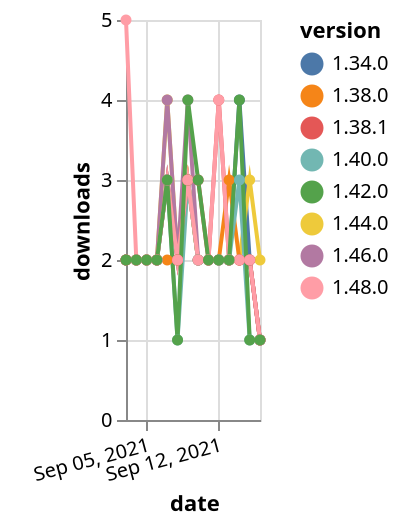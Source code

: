 {"$schema": "https://vega.github.io/schema/vega-lite/v5.json", "description": "A simple bar chart with embedded data.", "data": {"values": [{"date": "2021-09-03", "total": 2621, "delta": 2, "version": "1.34.0"}, {"date": "2021-09-04", "total": 2623, "delta": 2, "version": "1.34.0"}, {"date": "2021-09-05", "total": 2625, "delta": 2, "version": "1.34.0"}, {"date": "2021-09-06", "total": 2627, "delta": 2, "version": "1.34.0"}, {"date": "2021-09-07", "total": 2630, "delta": 3, "version": "1.34.0"}, {"date": "2021-09-08", "total": 2632, "delta": 2, "version": "1.34.0"}, {"date": "2021-09-09", "total": 2635, "delta": 3, "version": "1.34.0"}, {"date": "2021-09-10", "total": 2637, "delta": 2, "version": "1.34.0"}, {"date": "2021-09-11", "total": 2639, "delta": 2, "version": "1.34.0"}, {"date": "2021-09-12", "total": 2641, "delta": 2, "version": "1.34.0"}, {"date": "2021-09-13", "total": 2643, "delta": 2, "version": "1.34.0"}, {"date": "2021-09-14", "total": 2647, "delta": 4, "version": "1.34.0"}, {"date": "2021-09-15", "total": 2649, "delta": 2, "version": "1.34.0"}, {"date": "2021-09-16", "total": 2650, "delta": 1, "version": "1.34.0"}, {"date": "2021-09-03", "total": 1011, "delta": 2, "version": "1.44.0"}, {"date": "2021-09-04", "total": 1013, "delta": 2, "version": "1.44.0"}, {"date": "2021-09-05", "total": 1015, "delta": 2, "version": "1.44.0"}, {"date": "2021-09-06", "total": 1017, "delta": 2, "version": "1.44.0"}, {"date": "2021-09-07", "total": 1021, "delta": 4, "version": "1.44.0"}, {"date": "2021-09-08", "total": 1023, "delta": 2, "version": "1.44.0"}, {"date": "2021-09-09", "total": 1026, "delta": 3, "version": "1.44.0"}, {"date": "2021-09-10", "total": 1028, "delta": 2, "version": "1.44.0"}, {"date": "2021-09-11", "total": 1030, "delta": 2, "version": "1.44.0"}, {"date": "2021-09-12", "total": 1032, "delta": 2, "version": "1.44.0"}, {"date": "2021-09-13", "total": 1034, "delta": 2, "version": "1.44.0"}, {"date": "2021-09-14", "total": 1036, "delta": 2, "version": "1.44.0"}, {"date": "2021-09-15", "total": 1039, "delta": 3, "version": "1.44.0"}, {"date": "2021-09-16", "total": 1041, "delta": 2, "version": "1.44.0"}, {"date": "2021-09-03", "total": 1940, "delta": 2, "version": "1.38.0"}, {"date": "2021-09-04", "total": 1942, "delta": 2, "version": "1.38.0"}, {"date": "2021-09-05", "total": 1944, "delta": 2, "version": "1.38.0"}, {"date": "2021-09-06", "total": 1946, "delta": 2, "version": "1.38.0"}, {"date": "2021-09-07", "total": 1948, "delta": 2, "version": "1.38.0"}, {"date": "2021-09-08", "total": 1950, "delta": 2, "version": "1.38.0"}, {"date": "2021-09-09", "total": 1953, "delta": 3, "version": "1.38.0"}, {"date": "2021-09-10", "total": 1955, "delta": 2, "version": "1.38.0"}, {"date": "2021-09-11", "total": 1957, "delta": 2, "version": "1.38.0"}, {"date": "2021-09-12", "total": 1959, "delta": 2, "version": "1.38.0"}, {"date": "2021-09-13", "total": 1962, "delta": 3, "version": "1.38.0"}, {"date": "2021-09-14", "total": 1964, "delta": 2, "version": "1.38.0"}, {"date": "2021-09-15", "total": 1966, "delta": 2, "version": "1.38.0"}, {"date": "2021-09-16", "total": 1967, "delta": 1, "version": "1.38.0"}, {"date": "2021-09-03", "total": 1640, "delta": 2, "version": "1.40.0"}, {"date": "2021-09-04", "total": 1642, "delta": 2, "version": "1.40.0"}, {"date": "2021-09-05", "total": 1644, "delta": 2, "version": "1.40.0"}, {"date": "2021-09-06", "total": 1646, "delta": 2, "version": "1.40.0"}, {"date": "2021-09-07", "total": 1649, "delta": 3, "version": "1.40.0"}, {"date": "2021-09-08", "total": 1650, "delta": 1, "version": "1.40.0"}, {"date": "2021-09-09", "total": 1653, "delta": 3, "version": "1.40.0"}, {"date": "2021-09-10", "total": 1655, "delta": 2, "version": "1.40.0"}, {"date": "2021-09-11", "total": 1657, "delta": 2, "version": "1.40.0"}, {"date": "2021-09-12", "total": 1659, "delta": 2, "version": "1.40.0"}, {"date": "2021-09-13", "total": 1661, "delta": 2, "version": "1.40.0"}, {"date": "2021-09-14", "total": 1664, "delta": 3, "version": "1.40.0"}, {"date": "2021-09-15", "total": 1665, "delta": 1, "version": "1.40.0"}, {"date": "2021-09-16", "total": 1666, "delta": 1, "version": "1.40.0"}, {"date": "2021-09-03", "total": 708, "delta": 2, "version": "1.46.0"}, {"date": "2021-09-04", "total": 710, "delta": 2, "version": "1.46.0"}, {"date": "2021-09-05", "total": 712, "delta": 2, "version": "1.46.0"}, {"date": "2021-09-06", "total": 714, "delta": 2, "version": "1.46.0"}, {"date": "2021-09-07", "total": 718, "delta": 4, "version": "1.46.0"}, {"date": "2021-09-08", "total": 720, "delta": 2, "version": "1.46.0"}, {"date": "2021-09-09", "total": 724, "delta": 4, "version": "1.46.0"}, {"date": "2021-09-10", "total": 726, "delta": 2, "version": "1.46.0"}, {"date": "2021-09-11", "total": 728, "delta": 2, "version": "1.46.0"}, {"date": "2021-09-12", "total": 730, "delta": 2, "version": "1.46.0"}, {"date": "2021-09-13", "total": 732, "delta": 2, "version": "1.46.0"}, {"date": "2021-09-14", "total": 734, "delta": 2, "version": "1.46.0"}, {"date": "2021-09-15", "total": 736, "delta": 2, "version": "1.46.0"}, {"date": "2021-09-16", "total": 737, "delta": 1, "version": "1.46.0"}, {"date": "2021-09-03", "total": 2099, "delta": 2, "version": "1.38.1"}, {"date": "2021-09-04", "total": 2101, "delta": 2, "version": "1.38.1"}, {"date": "2021-09-05", "total": 2103, "delta": 2, "version": "1.38.1"}, {"date": "2021-09-06", "total": 2105, "delta": 2, "version": "1.38.1"}, {"date": "2021-09-07", "total": 2108, "delta": 3, "version": "1.38.1"}, {"date": "2021-09-08", "total": 2110, "delta": 2, "version": "1.38.1"}, {"date": "2021-09-09", "total": 2113, "delta": 3, "version": "1.38.1"}, {"date": "2021-09-10", "total": 2116, "delta": 3, "version": "1.38.1"}, {"date": "2021-09-11", "total": 2118, "delta": 2, "version": "1.38.1"}, {"date": "2021-09-12", "total": 2122, "delta": 4, "version": "1.38.1"}, {"date": "2021-09-13", "total": 2124, "delta": 2, "version": "1.38.1"}, {"date": "2021-09-14", "total": 2126, "delta": 2, "version": "1.38.1"}, {"date": "2021-09-15", "total": 2128, "delta": 2, "version": "1.38.1"}, {"date": "2021-09-16", "total": 2129, "delta": 1, "version": "1.38.1"}, {"date": "2021-09-03", "total": 229, "delta": 5, "version": "1.48.0"}, {"date": "2021-09-04", "total": 231, "delta": 2, "version": "1.48.0"}, {"date": "2021-09-05", "total": 233, "delta": 2, "version": "1.48.0"}, {"date": "2021-09-06", "total": 235, "delta": 2, "version": "1.48.0"}, {"date": "2021-09-07", "total": 238, "delta": 3, "version": "1.48.0"}, {"date": "2021-09-08", "total": 240, "delta": 2, "version": "1.48.0"}, {"date": "2021-09-09", "total": 243, "delta": 3, "version": "1.48.0"}, {"date": "2021-09-10", "total": 245, "delta": 2, "version": "1.48.0"}, {"date": "2021-09-11", "total": 247, "delta": 2, "version": "1.48.0"}, {"date": "2021-09-12", "total": 251, "delta": 4, "version": "1.48.0"}, {"date": "2021-09-13", "total": 253, "delta": 2, "version": "1.48.0"}, {"date": "2021-09-14", "total": 255, "delta": 2, "version": "1.48.0"}, {"date": "2021-09-15", "total": 257, "delta": 2, "version": "1.48.0"}, {"date": "2021-09-16", "total": 258, "delta": 1, "version": "1.48.0"}, {"date": "2021-09-03", "total": 1466, "delta": 2, "version": "1.42.0"}, {"date": "2021-09-04", "total": 1468, "delta": 2, "version": "1.42.0"}, {"date": "2021-09-05", "total": 1470, "delta": 2, "version": "1.42.0"}, {"date": "2021-09-06", "total": 1472, "delta": 2, "version": "1.42.0"}, {"date": "2021-09-07", "total": 1475, "delta": 3, "version": "1.42.0"}, {"date": "2021-09-08", "total": 1476, "delta": 1, "version": "1.42.0"}, {"date": "2021-09-09", "total": 1480, "delta": 4, "version": "1.42.0"}, {"date": "2021-09-10", "total": 1483, "delta": 3, "version": "1.42.0"}, {"date": "2021-09-11", "total": 1485, "delta": 2, "version": "1.42.0"}, {"date": "2021-09-12", "total": 1487, "delta": 2, "version": "1.42.0"}, {"date": "2021-09-13", "total": 1489, "delta": 2, "version": "1.42.0"}, {"date": "2021-09-14", "total": 1493, "delta": 4, "version": "1.42.0"}, {"date": "2021-09-15", "total": 1494, "delta": 1, "version": "1.42.0"}, {"date": "2021-09-16", "total": 1495, "delta": 1, "version": "1.42.0"}]}, "width": "container", "mark": {"type": "line", "point": {"filled": true}}, "encoding": {"x": {"field": "date", "type": "temporal", "timeUnit": "yearmonthdate", "title": "date", "axis": {"labelAngle": -15}}, "y": {"field": "delta", "type": "quantitative", "title": "downloads"}, "color": {"field": "version", "type": "nominal"}, "tooltip": {"field": "delta"}}}